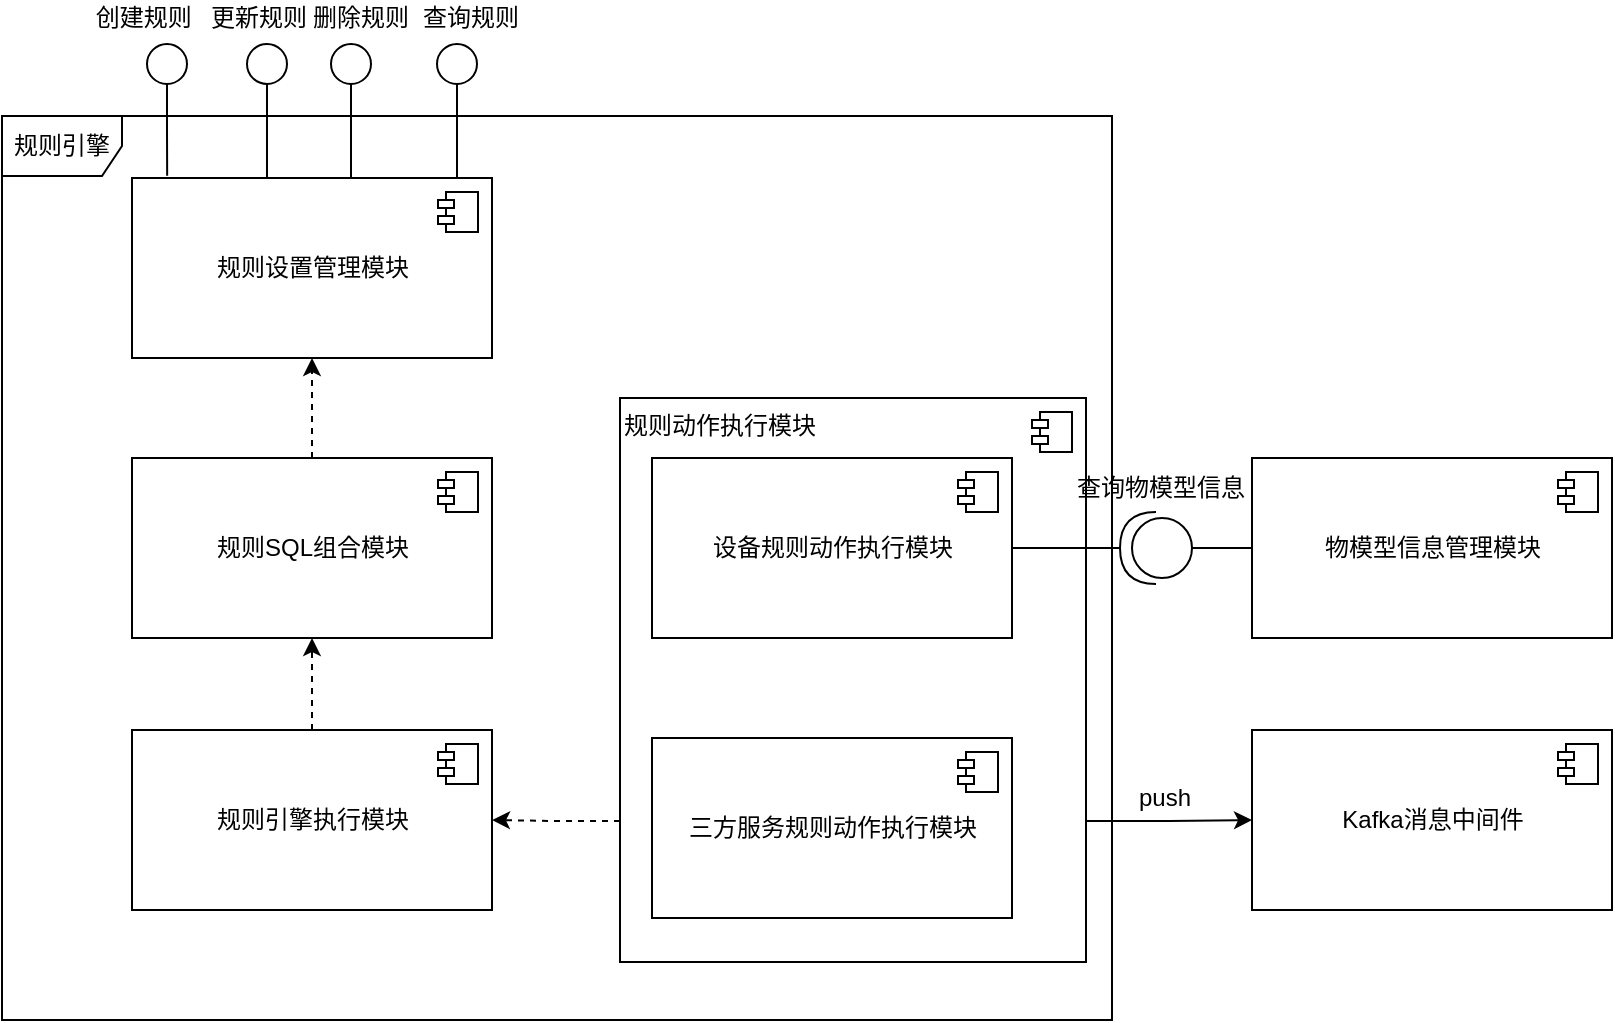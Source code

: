 <mxfile version="14.2.9" type="github">
  <diagram id="t4Ar3igG2bWB1md3Jn5b" name="第 1 页">
    <mxGraphModel dx="1414" dy="786" grid="0" gridSize="10" guides="1" tooltips="1" connect="1" arrows="1" fold="1" page="0" pageScale="1" pageWidth="827" pageHeight="1169" math="0" shadow="0">
      <root>
        <mxCell id="0" />
        <mxCell id="1" parent="0" />
        <mxCell id="jOJlzJDerxMGV-HSgP7x-3" value="规则引擎" style="shape=umlFrame;whiteSpace=wrap;html=1;" parent="1" vertex="1">
          <mxGeometry x="75" y="259" width="555" height="452" as="geometry" />
        </mxCell>
        <mxCell id="jOJlzJDerxMGV-HSgP7x-70" style="edgeStyle=orthogonalEdgeStyle;rounded=0;orthogonalLoop=1;jettySize=auto;html=1;exitX=0;exitY=0.75;exitDx=0;exitDy=0;endArrow=classic;endFill=1;dashed=1;" parent="1" source="jOJlzJDerxMGV-HSgP7x-35" target="jOJlzJDerxMGV-HSgP7x-13" edge="1">
          <mxGeometry relative="1" as="geometry" />
        </mxCell>
        <mxCell id="VMp0dJovmwAz3fDCokRF-1" style="edgeStyle=orthogonalEdgeStyle;rounded=0;orthogonalLoop=1;jettySize=auto;html=1;exitX=1;exitY=0.75;exitDx=0;exitDy=0;" edge="1" parent="1" source="jOJlzJDerxMGV-HSgP7x-35" target="jOJlzJDerxMGV-HSgP7x-27">
          <mxGeometry relative="1" as="geometry" />
        </mxCell>
        <mxCell id="jOJlzJDerxMGV-HSgP7x-35" value="&lt;div style=&quot;&quot;&gt;&lt;span&gt;规则动作执行模块&lt;/span&gt;&lt;/div&gt;" style="html=1;dropTarget=0;align=left;verticalAlign=top;" parent="1" vertex="1">
          <mxGeometry x="384" y="400" width="233" height="282" as="geometry" />
        </mxCell>
        <mxCell id="jOJlzJDerxMGV-HSgP7x-36" value="" style="shape=module;jettyWidth=8;jettyHeight=4;" parent="jOJlzJDerxMGV-HSgP7x-35" vertex="1">
          <mxGeometry x="1" width="20" height="20" relative="1" as="geometry">
            <mxPoint x="-27" y="7" as="offset" />
          </mxGeometry>
        </mxCell>
        <mxCell id="jOJlzJDerxMGV-HSgP7x-1" value="规则设置管理模块" style="html=1;dropTarget=0;" parent="1" vertex="1">
          <mxGeometry x="140" y="290" width="180" height="90" as="geometry" />
        </mxCell>
        <mxCell id="jOJlzJDerxMGV-HSgP7x-2" value="" style="shape=module;jettyWidth=8;jettyHeight=4;" parent="jOJlzJDerxMGV-HSgP7x-1" vertex="1">
          <mxGeometry x="1" width="20" height="20" relative="1" as="geometry">
            <mxPoint x="-27" y="7" as="offset" />
          </mxGeometry>
        </mxCell>
        <mxCell id="jOJlzJDerxMGV-HSgP7x-72" value="" style="edgeStyle=orthogonalEdgeStyle;rounded=0;orthogonalLoop=1;jettySize=auto;html=1;dashed=1;startArrow=none;startFill=0;endArrow=classic;endFill=1;" parent="1" source="jOJlzJDerxMGV-HSgP7x-9" target="jOJlzJDerxMGV-HSgP7x-1" edge="1">
          <mxGeometry relative="1" as="geometry" />
        </mxCell>
        <mxCell id="jOJlzJDerxMGV-HSgP7x-9" value="规则SQL组合模块" style="html=1;dropTarget=0;" parent="1" vertex="1">
          <mxGeometry x="140" y="430" width="180" height="90" as="geometry" />
        </mxCell>
        <mxCell id="jOJlzJDerxMGV-HSgP7x-10" value="" style="shape=module;jettyWidth=8;jettyHeight=4;" parent="jOJlzJDerxMGV-HSgP7x-9" vertex="1">
          <mxGeometry x="1" width="20" height="20" relative="1" as="geometry">
            <mxPoint x="-27" y="7" as="offset" />
          </mxGeometry>
        </mxCell>
        <mxCell id="jOJlzJDerxMGV-HSgP7x-71" style="edgeStyle=orthogonalEdgeStyle;rounded=0;orthogonalLoop=1;jettySize=auto;html=1;exitX=0.5;exitY=0;exitDx=0;exitDy=0;entryX=0.5;entryY=1;entryDx=0;entryDy=0;startArrow=none;startFill=0;endArrow=classic;endFill=1;dashed=1;" parent="1" source="jOJlzJDerxMGV-HSgP7x-13" target="jOJlzJDerxMGV-HSgP7x-9" edge="1">
          <mxGeometry relative="1" as="geometry" />
        </mxCell>
        <mxCell id="jOJlzJDerxMGV-HSgP7x-13" value="规则引擎执行模块" style="html=1;dropTarget=0;" parent="1" vertex="1">
          <mxGeometry x="140" y="566" width="180" height="90" as="geometry" />
        </mxCell>
        <mxCell id="jOJlzJDerxMGV-HSgP7x-14" value="" style="shape=module;jettyWidth=8;jettyHeight=4;" parent="jOJlzJDerxMGV-HSgP7x-13" vertex="1">
          <mxGeometry x="1" width="20" height="20" relative="1" as="geometry">
            <mxPoint x="-27" y="7" as="offset" />
          </mxGeometry>
        </mxCell>
        <mxCell id="jOJlzJDerxMGV-HSgP7x-15" value="设备规则动作执行模块" style="html=1;dropTarget=0;" parent="1" vertex="1">
          <mxGeometry x="400" y="430" width="180" height="90" as="geometry" />
        </mxCell>
        <mxCell id="jOJlzJDerxMGV-HSgP7x-16" value="" style="shape=module;jettyWidth=8;jettyHeight=4;" parent="jOJlzJDerxMGV-HSgP7x-15" vertex="1">
          <mxGeometry x="1" width="20" height="20" relative="1" as="geometry">
            <mxPoint x="-27" y="7" as="offset" />
          </mxGeometry>
        </mxCell>
        <mxCell id="jOJlzJDerxMGV-HSgP7x-23" value="三方服务规则动作执行模块" style="html=1;dropTarget=0;" parent="1" vertex="1">
          <mxGeometry x="400" y="570" width="180" height="90" as="geometry" />
        </mxCell>
        <mxCell id="jOJlzJDerxMGV-HSgP7x-24" value="" style="shape=module;jettyWidth=8;jettyHeight=4;" parent="jOJlzJDerxMGV-HSgP7x-23" vertex="1">
          <mxGeometry x="1" width="20" height="20" relative="1" as="geometry">
            <mxPoint x="-27" y="7" as="offset" />
          </mxGeometry>
        </mxCell>
        <mxCell id="jOJlzJDerxMGV-HSgP7x-25" value="物模型信息管理模块" style="html=1;dropTarget=0;" parent="1" vertex="1">
          <mxGeometry x="700" y="430" width="180" height="90" as="geometry" />
        </mxCell>
        <mxCell id="jOJlzJDerxMGV-HSgP7x-26" value="" style="shape=module;jettyWidth=8;jettyHeight=4;" parent="jOJlzJDerxMGV-HSgP7x-25" vertex="1">
          <mxGeometry x="1" width="20" height="20" relative="1" as="geometry">
            <mxPoint x="-27" y="7" as="offset" />
          </mxGeometry>
        </mxCell>
        <mxCell id="jOJlzJDerxMGV-HSgP7x-27" value="Kafka消息中间件" style="html=1;dropTarget=0;" parent="1" vertex="1">
          <mxGeometry x="700" y="566" width="180" height="90" as="geometry" />
        </mxCell>
        <mxCell id="jOJlzJDerxMGV-HSgP7x-28" value="" style="shape=module;jettyWidth=8;jettyHeight=4;" parent="jOJlzJDerxMGV-HSgP7x-27" vertex="1">
          <mxGeometry x="1" width="20" height="20" relative="1" as="geometry">
            <mxPoint x="-27" y="7" as="offset" />
          </mxGeometry>
        </mxCell>
        <mxCell id="jOJlzJDerxMGV-HSgP7x-33" value="" style="edgeStyle=orthogonalEdgeStyle;rounded=0;orthogonalLoop=1;jettySize=auto;html=1;endArrow=none;endFill=0;" parent="1" source="jOJlzJDerxMGV-HSgP7x-32" target="jOJlzJDerxMGV-HSgP7x-15" edge="1">
          <mxGeometry relative="1" as="geometry">
            <mxPoint x="603" y="475" as="targetPoint" />
          </mxGeometry>
        </mxCell>
        <mxCell id="jOJlzJDerxMGV-HSgP7x-34" value="" style="edgeStyle=orthogonalEdgeStyle;rounded=0;orthogonalLoop=1;jettySize=auto;html=1;endArrow=none;endFill=0;" parent="1" source="jOJlzJDerxMGV-HSgP7x-32" target="jOJlzJDerxMGV-HSgP7x-25" edge="1">
          <mxGeometry relative="1" as="geometry" />
        </mxCell>
        <mxCell id="jOJlzJDerxMGV-HSgP7x-32" value="" style="shape=providedRequiredInterface;html=1;verticalLabelPosition=bottom;direction=west;" parent="1" vertex="1">
          <mxGeometry x="634" y="457" width="36" height="36" as="geometry" />
        </mxCell>
        <mxCell id="jOJlzJDerxMGV-HSgP7x-65" style="edgeStyle=orthogonalEdgeStyle;rounded=0;orthogonalLoop=1;jettySize=auto;html=1;exitX=0.5;exitY=1;exitDx=0;exitDy=0;endArrow=none;endFill=0;" parent="1" source="jOJlzJDerxMGV-HSgP7x-56" edge="1">
          <mxGeometry relative="1" as="geometry">
            <mxPoint x="157.578" y="288.864" as="targetPoint" />
          </mxGeometry>
        </mxCell>
        <mxCell id="jOJlzJDerxMGV-HSgP7x-56" value="" style="ellipse;fillColor=#ffffff;strokeColor=#000000;align=left;" parent="1" vertex="1">
          <mxGeometry x="147.5" y="223" width="20" height="20" as="geometry" />
        </mxCell>
        <mxCell id="jOJlzJDerxMGV-HSgP7x-58" style="edgeStyle=orthogonalEdgeStyle;rounded=0;orthogonalLoop=1;jettySize=auto;html=1;exitX=0.5;exitY=1;exitDx=0;exitDy=0;endArrow=none;endFill=0;" parent="1" source="jOJlzJDerxMGV-HSgP7x-59" edge="1">
          <mxGeometry relative="1" as="geometry">
            <mxPoint x="207.5" y="290" as="targetPoint" />
            <Array as="points">
              <mxPoint x="207.5" y="290" />
            </Array>
          </mxGeometry>
        </mxCell>
        <mxCell id="jOJlzJDerxMGV-HSgP7x-59" value="" style="ellipse;fillColor=#ffffff;strokeColor=#000000;align=left;" parent="1" vertex="1">
          <mxGeometry x="197.5" y="223" width="20" height="20" as="geometry" />
        </mxCell>
        <mxCell id="jOJlzJDerxMGV-HSgP7x-60" style="edgeStyle=orthogonalEdgeStyle;rounded=0;orthogonalLoop=1;jettySize=auto;html=1;exitX=0.5;exitY=1;exitDx=0;exitDy=0;endArrow=none;endFill=0;" parent="1" source="jOJlzJDerxMGV-HSgP7x-61" edge="1">
          <mxGeometry relative="1" as="geometry">
            <mxPoint x="249.5" y="290" as="targetPoint" />
            <Array as="points">
              <mxPoint x="249.5" y="259" />
              <mxPoint x="249.5" y="259" />
            </Array>
          </mxGeometry>
        </mxCell>
        <mxCell id="jOJlzJDerxMGV-HSgP7x-61" value="" style="ellipse;fillColor=#ffffff;strokeColor=#000000;align=left;" parent="1" vertex="1">
          <mxGeometry x="239.5" y="223" width="20" height="20" as="geometry" />
        </mxCell>
        <mxCell id="jOJlzJDerxMGV-HSgP7x-62" style="edgeStyle=orthogonalEdgeStyle;rounded=0;orthogonalLoop=1;jettySize=auto;html=1;exitX=0.5;exitY=1;exitDx=0;exitDy=0;endArrow=none;endFill=0;" parent="1" source="jOJlzJDerxMGV-HSgP7x-63" edge="1">
          <mxGeometry relative="1" as="geometry">
            <mxPoint x="302.5" y="290" as="targetPoint" />
            <Array as="points">
              <mxPoint x="302.5" y="290" />
            </Array>
          </mxGeometry>
        </mxCell>
        <mxCell id="jOJlzJDerxMGV-HSgP7x-63" value="" style="ellipse;fillColor=#ffffff;strokeColor=#000000;align=left;" parent="1" vertex="1">
          <mxGeometry x="292.5" y="223" width="20" height="20" as="geometry" />
        </mxCell>
        <mxCell id="jOJlzJDerxMGV-HSgP7x-64" style="edgeStyle=orthogonalEdgeStyle;rounded=0;orthogonalLoop=1;jettySize=auto;html=1;exitX=0.5;exitY=1;exitDx=0;exitDy=0;endArrow=none;endFill=0;" parent="1" source="jOJlzJDerxMGV-HSgP7x-59" edge="1">
          <mxGeometry relative="1" as="geometry">
            <mxPoint x="207.5" y="290" as="targetPoint" />
            <mxPoint x="207.5" y="243" as="sourcePoint" />
            <Array as="points">
              <mxPoint x="207.5" y="261" />
              <mxPoint x="207.5" y="261" />
            </Array>
          </mxGeometry>
        </mxCell>
        <mxCell id="jOJlzJDerxMGV-HSgP7x-66" value="创建规则&amp;nbsp;" style="text;html=1;align=center;verticalAlign=middle;resizable=0;points=[];autosize=1;" parent="1" vertex="1">
          <mxGeometry x="116" y="201" width="61" height="18" as="geometry" />
        </mxCell>
        <mxCell id="jOJlzJDerxMGV-HSgP7x-67" value="更新规则" style="text;html=1;align=center;verticalAlign=middle;resizable=0;points=[];autosize=1;" parent="1" vertex="1">
          <mxGeometry x="174" y="201" width="58" height="18" as="geometry" />
        </mxCell>
        <mxCell id="jOJlzJDerxMGV-HSgP7x-68" value="删除规则" style="text;html=1;align=center;verticalAlign=middle;resizable=0;points=[];autosize=1;" parent="1" vertex="1">
          <mxGeometry x="225" y="201" width="58" height="18" as="geometry" />
        </mxCell>
        <mxCell id="jOJlzJDerxMGV-HSgP7x-69" value="查询规则" style="text;html=1;align=center;verticalAlign=middle;resizable=0;points=[];autosize=1;" parent="1" vertex="1">
          <mxGeometry x="280" y="201" width="58" height="18" as="geometry" />
        </mxCell>
        <mxCell id="VMp0dJovmwAz3fDCokRF-2" value="查询物模型信息" style="text;html=1;align=center;verticalAlign=middle;resizable=0;points=[];autosize=1;" vertex="1" parent="1">
          <mxGeometry x="607" y="436" width="94" height="18" as="geometry" />
        </mxCell>
        <mxCell id="VMp0dJovmwAz3fDCokRF-3" value="push" style="text;html=1;align=center;verticalAlign=middle;resizable=0;points=[];autosize=1;" vertex="1" parent="1">
          <mxGeometry x="638" y="591" width="36" height="18" as="geometry" />
        </mxCell>
      </root>
    </mxGraphModel>
  </diagram>
</mxfile>
